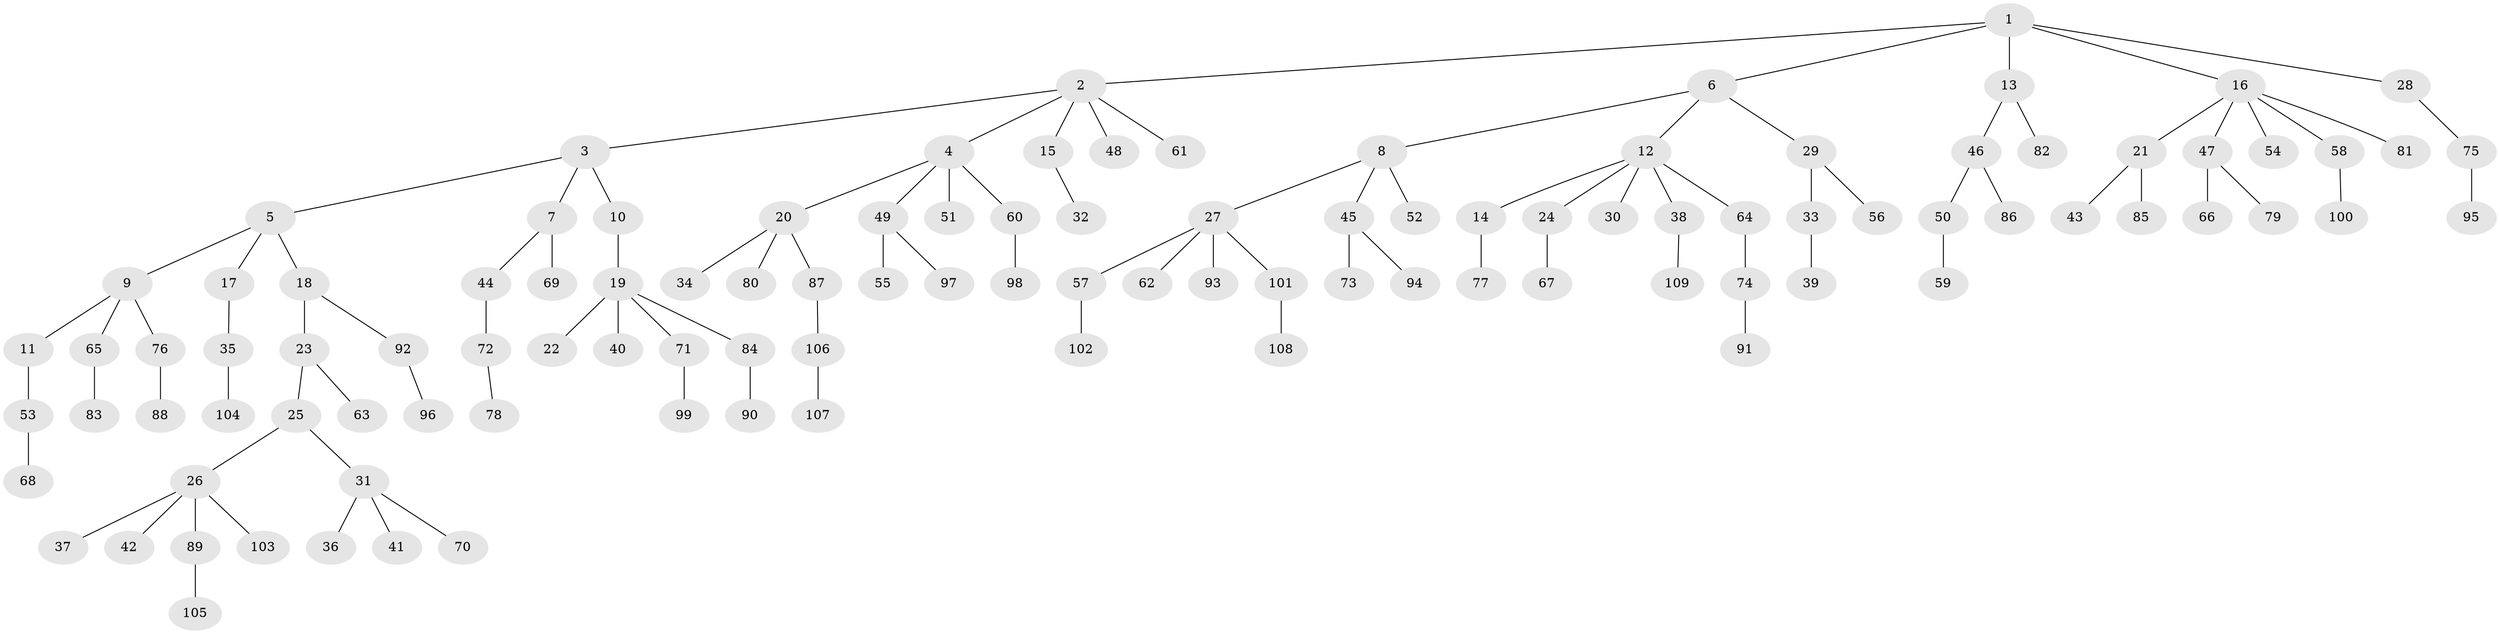 // coarse degree distribution, {5: 0.07792207792207792, 4: 0.07792207792207792, 3: 0.1038961038961039, 2: 0.22077922077922077, 1: 0.5194805194805194}
// Generated by graph-tools (version 1.1) at 2025/51/03/04/25 22:51:42]
// undirected, 109 vertices, 108 edges
graph export_dot {
  node [color=gray90,style=filled];
  1;
  2;
  3;
  4;
  5;
  6;
  7;
  8;
  9;
  10;
  11;
  12;
  13;
  14;
  15;
  16;
  17;
  18;
  19;
  20;
  21;
  22;
  23;
  24;
  25;
  26;
  27;
  28;
  29;
  30;
  31;
  32;
  33;
  34;
  35;
  36;
  37;
  38;
  39;
  40;
  41;
  42;
  43;
  44;
  45;
  46;
  47;
  48;
  49;
  50;
  51;
  52;
  53;
  54;
  55;
  56;
  57;
  58;
  59;
  60;
  61;
  62;
  63;
  64;
  65;
  66;
  67;
  68;
  69;
  70;
  71;
  72;
  73;
  74;
  75;
  76;
  77;
  78;
  79;
  80;
  81;
  82;
  83;
  84;
  85;
  86;
  87;
  88;
  89;
  90;
  91;
  92;
  93;
  94;
  95;
  96;
  97;
  98;
  99;
  100;
  101;
  102;
  103;
  104;
  105;
  106;
  107;
  108;
  109;
  1 -- 2;
  1 -- 6;
  1 -- 13;
  1 -- 16;
  1 -- 28;
  2 -- 3;
  2 -- 4;
  2 -- 15;
  2 -- 48;
  2 -- 61;
  3 -- 5;
  3 -- 7;
  3 -- 10;
  4 -- 20;
  4 -- 49;
  4 -- 51;
  4 -- 60;
  5 -- 9;
  5 -- 17;
  5 -- 18;
  6 -- 8;
  6 -- 12;
  6 -- 29;
  7 -- 44;
  7 -- 69;
  8 -- 27;
  8 -- 45;
  8 -- 52;
  9 -- 11;
  9 -- 65;
  9 -- 76;
  10 -- 19;
  11 -- 53;
  12 -- 14;
  12 -- 24;
  12 -- 30;
  12 -- 38;
  12 -- 64;
  13 -- 46;
  13 -- 82;
  14 -- 77;
  15 -- 32;
  16 -- 21;
  16 -- 47;
  16 -- 54;
  16 -- 58;
  16 -- 81;
  17 -- 35;
  18 -- 23;
  18 -- 92;
  19 -- 22;
  19 -- 40;
  19 -- 71;
  19 -- 84;
  20 -- 34;
  20 -- 80;
  20 -- 87;
  21 -- 43;
  21 -- 85;
  23 -- 25;
  23 -- 63;
  24 -- 67;
  25 -- 26;
  25 -- 31;
  26 -- 37;
  26 -- 42;
  26 -- 89;
  26 -- 103;
  27 -- 57;
  27 -- 62;
  27 -- 93;
  27 -- 101;
  28 -- 75;
  29 -- 33;
  29 -- 56;
  31 -- 36;
  31 -- 41;
  31 -- 70;
  33 -- 39;
  35 -- 104;
  38 -- 109;
  44 -- 72;
  45 -- 73;
  45 -- 94;
  46 -- 50;
  46 -- 86;
  47 -- 66;
  47 -- 79;
  49 -- 55;
  49 -- 97;
  50 -- 59;
  53 -- 68;
  57 -- 102;
  58 -- 100;
  60 -- 98;
  64 -- 74;
  65 -- 83;
  71 -- 99;
  72 -- 78;
  74 -- 91;
  75 -- 95;
  76 -- 88;
  84 -- 90;
  87 -- 106;
  89 -- 105;
  92 -- 96;
  101 -- 108;
  106 -- 107;
}

